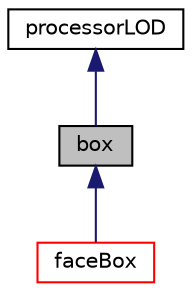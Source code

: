 digraph "box"
{
  bgcolor="transparent";
  edge [fontname="Helvetica",fontsize="10",labelfontname="Helvetica",labelfontsize="10"];
  node [fontname="Helvetica",fontsize="10",shape=record];
  Node1 [label="box",height=0.2,width=0.4,color="black", fillcolor="grey75", style="filled" fontcolor="black"];
  Node2 -> Node1 [dir="back",color="midnightblue",fontsize="10",style="solid",fontname="Helvetica"];
  Node2 [label="processorLOD",height=0.2,width=0.4,color="black",URL="$classFoam_1_1processorLOD.html",tooltip="Base class to generate a parallel distribution map for sending sufficient target objects to cover a d..."];
  Node1 -> Node3 [dir="back",color="midnightblue",fontsize="10",style="solid",fontname="Helvetica"];
  Node3 [label="faceBox",height=0.2,width=0.4,color="red",URL="$classFoam_1_1processorLODs_1_1faceBox.html",tooltip="Creates the parallel distribution map by describing the source and target objects using box shapes..."];
}
